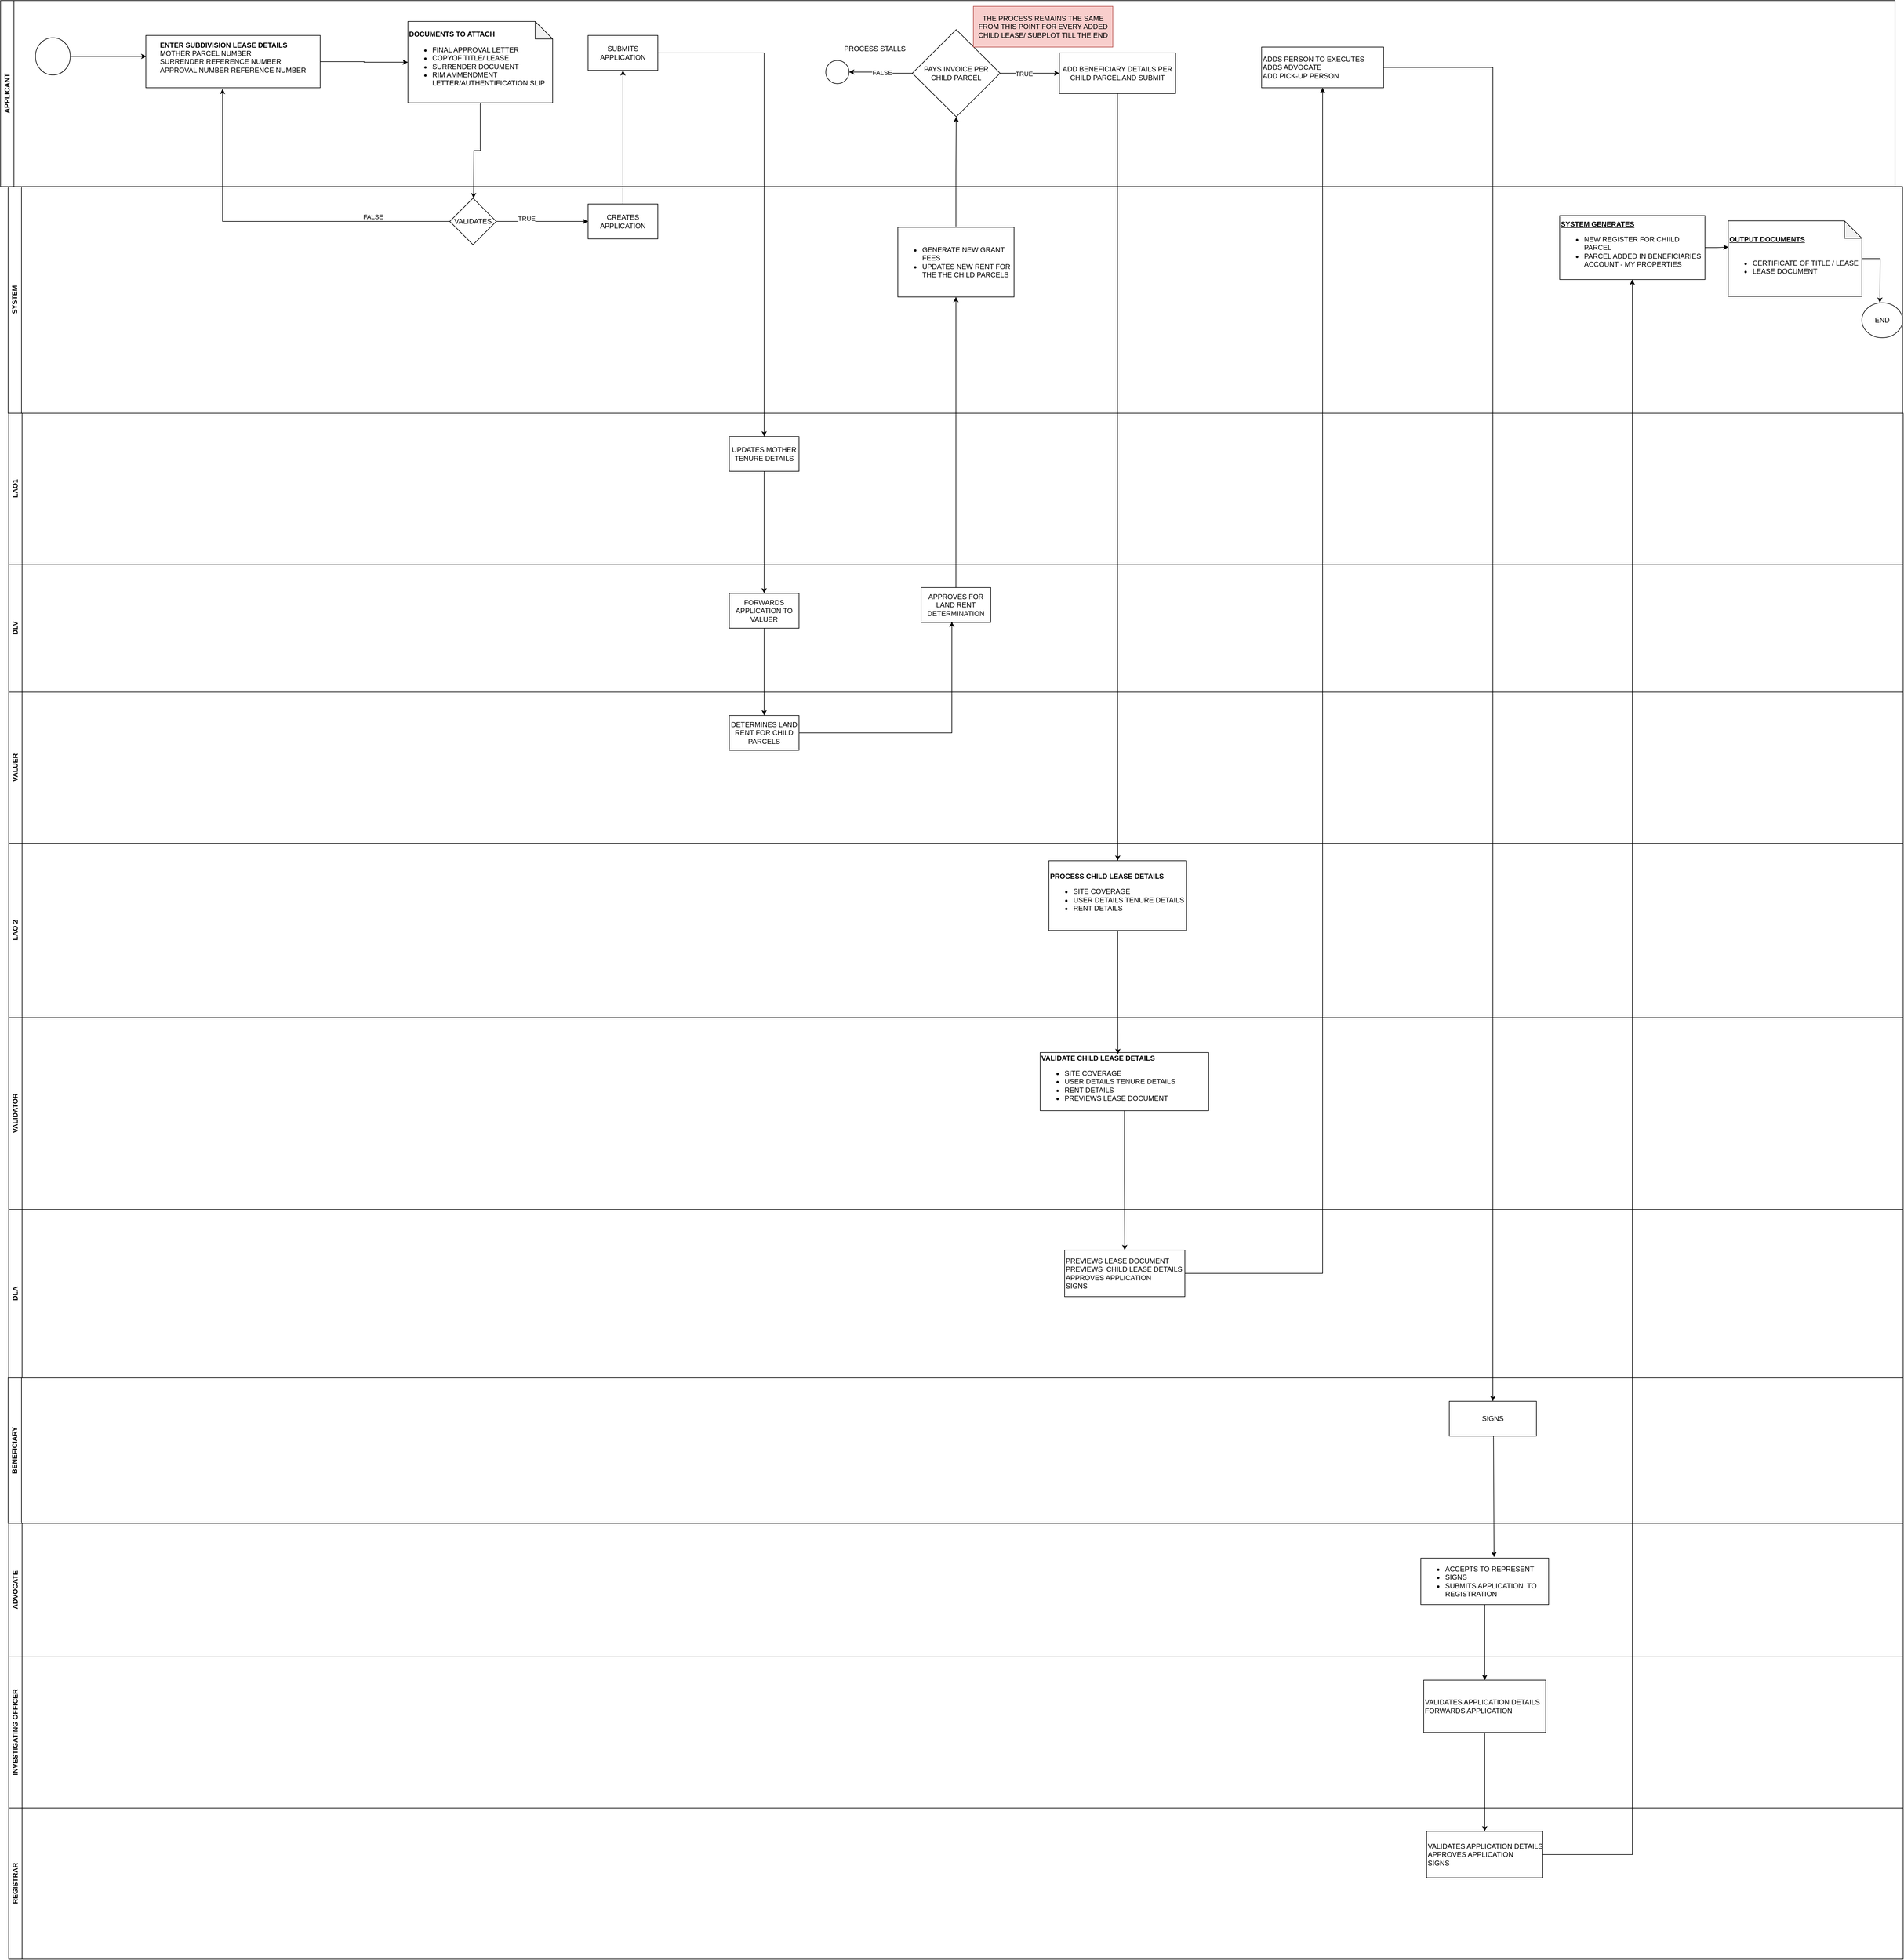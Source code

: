 <mxfile version="24.7.1" type="github">
  <diagram name="Page-1" id="Zl4C3BNEzXSKGUtth-ze">
    <mxGraphModel dx="2269" dy="1177" grid="1" gridSize="10" guides="1" tooltips="1" connect="1" arrows="1" fold="1" page="0" pageScale="1" pageWidth="850" pageHeight="1100" math="0" shadow="0">
      <root>
        <mxCell id="0" />
        <mxCell id="1" parent="0" />
        <mxCell id="aXXH4iKzUsE8doVPlkFe-1" value="APPLICANT" style="swimlane;horizontal=0;whiteSpace=wrap;html=1;startSize=23;" parent="1" vertex="1">
          <mxGeometry x="126" y="60" width="3260" height="320" as="geometry" />
        </mxCell>
        <mxCell id="aXXH4iKzUsE8doVPlkFe-2" value="&lt;div style=&quot;text-align: left;&quot;&gt;&lt;b style=&quot;background-color: initial;&quot;&gt;ENTER SUBDIVISION LEASE DETAILS&lt;/b&gt;&lt;/div&gt;&lt;div&gt;&lt;div style=&quot;text-align: left;&quot;&gt;&lt;span style=&quot;background-color: initial;&quot;&gt;MOTHER PARCEL NUMBER&lt;/span&gt;&lt;/div&gt;&lt;div&gt;&lt;div style=&quot;text-align: left;&quot;&gt;&lt;span style=&quot;background-color: initial;&quot;&gt;SURRENDER REFERENCE NUMBER&lt;/span&gt;&lt;/div&gt;&lt;div style=&quot;text-align: left;&quot;&gt;APPROVAL NUMBER REFERENCE NUMBER&lt;/div&gt;&lt;div&gt;&lt;br&gt;&lt;/div&gt;&lt;/div&gt;&lt;/div&gt;" style="whiteSpace=wrap;html=1;" parent="aXXH4iKzUsE8doVPlkFe-1" vertex="1">
          <mxGeometry x="250" y="60" width="300" height="90" as="geometry" />
        </mxCell>
        <mxCell id="aXXH4iKzUsE8doVPlkFe-5" value="&lt;b&gt;DOCUMENTS TO ATTACH&lt;/b&gt;&lt;div&gt;&lt;ul&gt;&lt;li&gt;FINAL APPROVAL LETTER&lt;/li&gt;&lt;li&gt;COPYOF TITLE/ LEASE&lt;/li&gt;&lt;li&gt;SURRENDER DOCUMENT&lt;/li&gt;&lt;li&gt;RIM AMMENDMENT LETTER/AUTHENTIFICATION SLIP&lt;/li&gt;&lt;/ul&gt;&lt;/div&gt;" style="shape=note;whiteSpace=wrap;html=1;backgroundOutline=1;darkOpacity=0.05;align=left;" parent="aXXH4iKzUsE8doVPlkFe-1" vertex="1">
          <mxGeometry x="701" y="36" width="249" height="140" as="geometry" />
        </mxCell>
        <mxCell id="aXXH4iKzUsE8doVPlkFe-3" value="" style="ellipse;whiteSpace=wrap;html=1;" parent="aXXH4iKzUsE8doVPlkFe-1" vertex="1">
          <mxGeometry x="60" y="64" width="60" height="64" as="geometry" />
        </mxCell>
        <mxCell id="aXXH4iKzUsE8doVPlkFe-4" style="edgeStyle=orthogonalEdgeStyle;rounded=0;orthogonalLoop=1;jettySize=auto;html=1;entryX=0.003;entryY=0.4;entryDx=0;entryDy=0;entryPerimeter=0;" parent="aXXH4iKzUsE8doVPlkFe-1" source="aXXH4iKzUsE8doVPlkFe-3" target="aXXH4iKzUsE8doVPlkFe-2" edge="1">
          <mxGeometry relative="1" as="geometry" />
        </mxCell>
        <mxCell id="aXXH4iKzUsE8doVPlkFe-6" style="edgeStyle=orthogonalEdgeStyle;rounded=0;orthogonalLoop=1;jettySize=auto;html=1;entryX=0;entryY=0.5;entryDx=0;entryDy=0;entryPerimeter=0;" parent="aXXH4iKzUsE8doVPlkFe-1" source="aXXH4iKzUsE8doVPlkFe-2" target="aXXH4iKzUsE8doVPlkFe-5" edge="1">
          <mxGeometry relative="1" as="geometry" />
        </mxCell>
        <mxCell id="aXXH4iKzUsE8doVPlkFe-33" style="edgeStyle=orthogonalEdgeStyle;rounded=0;orthogonalLoop=1;jettySize=auto;html=1;entryX=1;entryY=0.5;entryDx=0;entryDy=0;" parent="aXXH4iKzUsE8doVPlkFe-1" source="aXXH4iKzUsE8doVPlkFe-30" target="aXXH4iKzUsE8doVPlkFe-32" edge="1">
          <mxGeometry relative="1" as="geometry" />
        </mxCell>
        <mxCell id="aXXH4iKzUsE8doVPlkFe-68" value="FALSE" style="edgeLabel;html=1;align=center;verticalAlign=middle;resizable=0;points=[];" parent="aXXH4iKzUsE8doVPlkFe-33" vertex="1" connectable="0">
          <mxGeometry x="-0.052" y="-1" relative="1" as="geometry">
            <mxPoint as="offset" />
          </mxGeometry>
        </mxCell>
        <mxCell id="aXXH4iKzUsE8doVPlkFe-30" value="PAYS INVOICE PER CHILD PARCEL" style="rhombus;whiteSpace=wrap;html=1;" parent="aXXH4iKzUsE8doVPlkFe-1" vertex="1">
          <mxGeometry x="1569" y="50" width="151" height="150" as="geometry" />
        </mxCell>
        <mxCell id="aXXH4iKzUsE8doVPlkFe-32" value="" style="ellipse;whiteSpace=wrap;html=1;" parent="aXXH4iKzUsE8doVPlkFe-1" vertex="1">
          <mxGeometry x="1420" y="103" width="40" height="40" as="geometry" />
        </mxCell>
        <mxCell id="aXXH4iKzUsE8doVPlkFe-48" value="ADDS PERSON TO EXECUTES&lt;div&gt;ADDS ADVOCATE&lt;/div&gt;&lt;div&gt;ADD PICK-UP PERSON&lt;/div&gt;" style="whiteSpace=wrap;html=1;align=left;" parent="aXXH4iKzUsE8doVPlkFe-1" vertex="1">
          <mxGeometry x="2170" y="80" width="210" height="70" as="geometry" />
        </mxCell>
        <mxCell id="aXXH4iKzUsE8doVPlkFe-36" value="ADD BENEFICIARY DETAILS PER CHILD PARCEL AND SUBMIT" style="whiteSpace=wrap;html=1;" parent="aXXH4iKzUsE8doVPlkFe-1" vertex="1">
          <mxGeometry x="1822" y="90" width="200" height="70" as="geometry" />
        </mxCell>
        <mxCell id="aXXH4iKzUsE8doVPlkFe-38" style="edgeStyle=orthogonalEdgeStyle;rounded=0;orthogonalLoop=1;jettySize=auto;html=1;entryX=0;entryY=0.5;entryDx=0;entryDy=0;" parent="aXXH4iKzUsE8doVPlkFe-1" source="aXXH4iKzUsE8doVPlkFe-30" target="aXXH4iKzUsE8doVPlkFe-36" edge="1">
          <mxGeometry relative="1" as="geometry" />
        </mxCell>
        <mxCell id="aXXH4iKzUsE8doVPlkFe-69" value="TRUE" style="edgeLabel;html=1;align=center;verticalAlign=middle;resizable=0;points=[];" parent="aXXH4iKzUsE8doVPlkFe-38" vertex="1" connectable="0">
          <mxGeometry x="-0.195" y="-1" relative="1" as="geometry">
            <mxPoint as="offset" />
          </mxGeometry>
        </mxCell>
        <mxCell id="QgehIoc3r6LM3J0oTbqX-1" value="THE PROCESS REMAINS THE SAME FROM THIS POINT FOR EVERY ADDED CHILD LEASE/ SUBPLOT TILL THE END" style="whiteSpace=wrap;html=1;fillColor=#f8cecc;strokeColor=#b85450;" vertex="1" parent="aXXH4iKzUsE8doVPlkFe-1">
          <mxGeometry x="1674" y="10" width="240" height="70" as="geometry" />
        </mxCell>
        <mxCell id="aXXH4iKzUsE8doVPlkFe-7" value="SYSTEM" style="swimlane;horizontal=0;whiteSpace=wrap;html=1;" parent="1" vertex="1">
          <mxGeometry x="139" y="380" width="3260" height="390" as="geometry" />
        </mxCell>
        <mxCell id="aXXH4iKzUsE8doVPlkFe-8" value="CREATES APPLICATION" style="whiteSpace=wrap;html=1;" parent="aXXH4iKzUsE8doVPlkFe-7" vertex="1">
          <mxGeometry x="998" y="30" width="120" height="60" as="geometry" />
        </mxCell>
        <mxCell id="aXXH4iKzUsE8doVPlkFe-21" value="" style="edgeStyle=orthogonalEdgeStyle;rounded=0;orthogonalLoop=1;jettySize=auto;html=1;" parent="aXXH4iKzUsE8doVPlkFe-7" source="aXXH4iKzUsE8doVPlkFe-18" target="aXXH4iKzUsE8doVPlkFe-8" edge="1">
          <mxGeometry relative="1" as="geometry" />
        </mxCell>
        <mxCell id="aXXH4iKzUsE8doVPlkFe-22" value="TRUE" style="edgeLabel;html=1;align=center;verticalAlign=middle;resizable=0;points=[];" parent="aXXH4iKzUsE8doVPlkFe-21" vertex="1" connectable="0">
          <mxGeometry x="-0.35" y="5" relative="1" as="geometry">
            <mxPoint as="offset" />
          </mxGeometry>
        </mxCell>
        <mxCell id="aXXH4iKzUsE8doVPlkFe-18" value="VALIDATES" style="rhombus;whiteSpace=wrap;html=1;" parent="aXXH4iKzUsE8doVPlkFe-7" vertex="1">
          <mxGeometry x="760" y="20" width="80" height="80" as="geometry" />
        </mxCell>
        <mxCell id="QgehIoc3r6LM3J0oTbqX-4" style="edgeStyle=orthogonalEdgeStyle;rounded=0;orthogonalLoop=1;jettySize=auto;html=1;" edge="1" parent="aXXH4iKzUsE8doVPlkFe-7" source="aXXH4iKzUsE8doVPlkFe-67">
          <mxGeometry relative="1" as="geometry">
            <mxPoint x="3221" y="200" as="targetPoint" />
          </mxGeometry>
        </mxCell>
        <mxCell id="aXXH4iKzUsE8doVPlkFe-67" value="&lt;u&gt;&lt;b&gt;OUTPUT DOCUMENTS&lt;/b&gt;&lt;/u&gt;&lt;div&gt;&lt;b&gt;&lt;u&gt;&lt;br&gt;&lt;/u&gt;&lt;/b&gt;&lt;div&gt;&lt;ul&gt;&lt;li&gt;CERTIFICATE OF TITLE / LEASE&lt;/li&gt;&lt;li&gt;LEASE DOCUMENT&lt;/li&gt;&lt;/ul&gt;&lt;/div&gt;&lt;/div&gt;" style="shape=note;whiteSpace=wrap;html=1;backgroundOutline=1;darkOpacity=0.05;align=left;" parent="aXXH4iKzUsE8doVPlkFe-7" vertex="1">
          <mxGeometry x="2960" y="59" width="230" height="130" as="geometry" />
        </mxCell>
        <mxCell id="aXXH4iKzUsE8doVPlkFe-66" value="&lt;div&gt;&lt;u&gt;&lt;b&gt;SYSTEM GENERATES&lt;/b&gt;&lt;/u&gt;&lt;/div&gt;&lt;div&gt;&lt;ul&gt;&lt;li&gt;&lt;span style=&quot;background-color: initial;&quot;&gt;NEW REGISTER FOR CHIILD PARCEL&lt;/span&gt;&lt;/li&gt;&lt;li&gt;&lt;span style=&quot;background-color: initial;&quot;&gt;PARCEL ADDED IN BENEFICIARIES ACCOUNT - MY PROPERTIES&lt;/span&gt;&lt;/li&gt;&lt;/ul&gt;&lt;/div&gt;" style="whiteSpace=wrap;html=1;align=left;" parent="aXXH4iKzUsE8doVPlkFe-7" vertex="1">
          <mxGeometry x="2670" y="50" width="250" height="110" as="geometry" />
        </mxCell>
        <mxCell id="aXXH4iKzUsE8doVPlkFe-71" style="edgeStyle=orthogonalEdgeStyle;rounded=0;orthogonalLoop=1;jettySize=auto;html=1;entryX=0.002;entryY=0.347;entryDx=0;entryDy=0;entryPerimeter=0;" parent="aXXH4iKzUsE8doVPlkFe-7" source="aXXH4iKzUsE8doVPlkFe-66" target="aXXH4iKzUsE8doVPlkFe-67" edge="1">
          <mxGeometry relative="1" as="geometry" />
        </mxCell>
        <mxCell id="aXXH4iKzUsE8doVPlkFe-29" value="&lt;ul&gt;&lt;li&gt;GENERATE NEW GRANT FEES&lt;/li&gt;&lt;li&gt;UPDATES NEW RENT FOR THE THE CHILD PARCELS&lt;/li&gt;&lt;/ul&gt;" style="whiteSpace=wrap;html=1;align=left;" parent="aXXH4iKzUsE8doVPlkFe-7" vertex="1">
          <mxGeometry x="1531" y="70" width="200" height="120" as="geometry" />
        </mxCell>
        <mxCell id="QgehIoc3r6LM3J0oTbqX-2" value="END" style="ellipse;whiteSpace=wrap;html=1;" vertex="1" parent="aXXH4iKzUsE8doVPlkFe-7">
          <mxGeometry x="3190" y="200" width="70" height="60" as="geometry" />
        </mxCell>
        <mxCell id="aXXH4iKzUsE8doVPlkFe-9" value="LAO1" style="swimlane;horizontal=0;whiteSpace=wrap;html=1;" parent="1" vertex="1">
          <mxGeometry x="140" y="770" width="3260" height="260" as="geometry" />
        </mxCell>
        <mxCell id="aXXH4iKzUsE8doVPlkFe-10" value="UPDATES MOTHER TENURE DETAILS" style="whiteSpace=wrap;html=1;" parent="aXXH4iKzUsE8doVPlkFe-9" vertex="1">
          <mxGeometry x="1240" y="40" width="120" height="60" as="geometry" />
        </mxCell>
        <mxCell id="aXXH4iKzUsE8doVPlkFe-11" value="DLV" style="swimlane;horizontal=0;whiteSpace=wrap;html=1;" parent="1" vertex="1">
          <mxGeometry x="140" y="1030" width="3260" height="220" as="geometry" />
        </mxCell>
        <mxCell id="aXXH4iKzUsE8doVPlkFe-15" value="APPROVES FOR LAND RENT DETERMINATION" style="whiteSpace=wrap;html=1;" parent="aXXH4iKzUsE8doVPlkFe-11" vertex="1">
          <mxGeometry x="1570" y="40" width="120" height="60" as="geometry" />
        </mxCell>
        <mxCell id="aXXH4iKzUsE8doVPlkFe-12" value="FORWARDS APPLICATION TO VALUER" style="whiteSpace=wrap;html=1;" parent="aXXH4iKzUsE8doVPlkFe-11" vertex="1">
          <mxGeometry x="1240" y="50" width="120" height="60" as="geometry" />
        </mxCell>
        <mxCell id="aXXH4iKzUsE8doVPlkFe-13" value="VALUER" style="swimlane;horizontal=0;whiteSpace=wrap;html=1;" parent="1" vertex="1">
          <mxGeometry x="140" y="1250" width="3260" height="260" as="geometry" />
        </mxCell>
        <mxCell id="aXXH4iKzUsE8doVPlkFe-14" value="DETERMINES LAND RENT FOR CHILD PARCELS" style="whiteSpace=wrap;html=1;" parent="aXXH4iKzUsE8doVPlkFe-13" vertex="1">
          <mxGeometry x="1240" y="40" width="120" height="60" as="geometry" />
        </mxCell>
        <mxCell id="aXXH4iKzUsE8doVPlkFe-16" style="edgeStyle=orthogonalEdgeStyle;rounded=0;orthogonalLoop=1;jettySize=auto;html=1;" parent="1" source="aXXH4iKzUsE8doVPlkFe-5" edge="1">
          <mxGeometry relative="1" as="geometry">
            <mxPoint x="940" y="400" as="targetPoint" />
          </mxGeometry>
        </mxCell>
        <mxCell id="aXXH4iKzUsE8doVPlkFe-19" style="edgeStyle=orthogonalEdgeStyle;rounded=0;orthogonalLoop=1;jettySize=auto;html=1;entryX=0.44;entryY=1.022;entryDx=0;entryDy=0;entryPerimeter=0;" parent="1" source="aXXH4iKzUsE8doVPlkFe-18" target="aXXH4iKzUsE8doVPlkFe-2" edge="1">
          <mxGeometry relative="1" as="geometry" />
        </mxCell>
        <mxCell id="aXXH4iKzUsE8doVPlkFe-20" value="FALSE" style="edgeLabel;html=1;align=center;verticalAlign=middle;resizable=0;points=[];" parent="aXXH4iKzUsE8doVPlkFe-19" vertex="1" connectable="0">
          <mxGeometry x="-0.574" y="-8" relative="1" as="geometry">
            <mxPoint as="offset" />
          </mxGeometry>
        </mxCell>
        <mxCell id="aXXH4iKzUsE8doVPlkFe-27" style="edgeStyle=orthogonalEdgeStyle;rounded=0;orthogonalLoop=1;jettySize=auto;html=1;entryX=0.5;entryY=0;entryDx=0;entryDy=0;" parent="1" source="aXXH4iKzUsE8doVPlkFe-23" target="aXXH4iKzUsE8doVPlkFe-10" edge="1">
          <mxGeometry relative="1" as="geometry" />
        </mxCell>
        <mxCell id="aXXH4iKzUsE8doVPlkFe-23" value="SUBMITS APPLICATION" style="whiteSpace=wrap;html=1;" parent="1" vertex="1">
          <mxGeometry x="1137" y="120" width="120" height="60" as="geometry" />
        </mxCell>
        <mxCell id="aXXH4iKzUsE8doVPlkFe-24" style="edgeStyle=orthogonalEdgeStyle;rounded=0;orthogonalLoop=1;jettySize=auto;html=1;entryX=0.5;entryY=1;entryDx=0;entryDy=0;" parent="1" source="aXXH4iKzUsE8doVPlkFe-8" target="aXXH4iKzUsE8doVPlkFe-23" edge="1">
          <mxGeometry relative="1" as="geometry" />
        </mxCell>
        <mxCell id="aXXH4iKzUsE8doVPlkFe-25" style="edgeStyle=orthogonalEdgeStyle;rounded=0;orthogonalLoop=1;jettySize=auto;html=1;entryX=0.5;entryY=0;entryDx=0;entryDy=0;" parent="1" source="aXXH4iKzUsE8doVPlkFe-12" target="aXXH4iKzUsE8doVPlkFe-14" edge="1">
          <mxGeometry relative="1" as="geometry" />
        </mxCell>
        <mxCell id="aXXH4iKzUsE8doVPlkFe-26" style="edgeStyle=orthogonalEdgeStyle;rounded=0;orthogonalLoop=1;jettySize=auto;html=1;entryX=0.5;entryY=0;entryDx=0;entryDy=0;" parent="1" source="aXXH4iKzUsE8doVPlkFe-10" target="aXXH4iKzUsE8doVPlkFe-12" edge="1">
          <mxGeometry relative="1" as="geometry" />
        </mxCell>
        <mxCell id="aXXH4iKzUsE8doVPlkFe-28" style="edgeStyle=orthogonalEdgeStyle;rounded=0;orthogonalLoop=1;jettySize=auto;html=1;entryX=0.442;entryY=0.983;entryDx=0;entryDy=0;entryPerimeter=0;" parent="1" source="aXXH4iKzUsE8doVPlkFe-14" target="aXXH4iKzUsE8doVPlkFe-15" edge="1">
          <mxGeometry relative="1" as="geometry" />
        </mxCell>
        <mxCell id="aXXH4iKzUsE8doVPlkFe-37" style="edgeStyle=orthogonalEdgeStyle;rounded=0;orthogonalLoop=1;jettySize=auto;html=1;entryX=0.5;entryY=1;entryDx=0;entryDy=0;" parent="1" source="aXXH4iKzUsE8doVPlkFe-29" target="aXXH4iKzUsE8doVPlkFe-30" edge="1">
          <mxGeometry relative="1" as="geometry" />
        </mxCell>
        <mxCell id="aXXH4iKzUsE8doVPlkFe-34" value="PROCESS STALLS" style="text;html=1;align=center;verticalAlign=middle;resizable=0;points=[];autosize=1;strokeColor=none;fillColor=none;" parent="1" vertex="1">
          <mxGeometry x="1565" y="128" width="130" height="30" as="geometry" />
        </mxCell>
        <mxCell id="aXXH4iKzUsE8doVPlkFe-35" style="edgeStyle=orthogonalEdgeStyle;rounded=0;orthogonalLoop=1;jettySize=auto;html=1;" parent="1" source="aXXH4iKzUsE8doVPlkFe-15" target="aXXH4iKzUsE8doVPlkFe-29" edge="1">
          <mxGeometry relative="1" as="geometry" />
        </mxCell>
        <mxCell id="aXXH4iKzUsE8doVPlkFe-43" style="edgeStyle=orthogonalEdgeStyle;rounded=0;orthogonalLoop=1;jettySize=auto;html=1;entryX=0.5;entryY=0;entryDx=0;entryDy=0;" parent="1" source="aXXH4iKzUsE8doVPlkFe-36" target="aXXH4iKzUsE8doVPlkFe-40" edge="1">
          <mxGeometry relative="1" as="geometry" />
        </mxCell>
        <mxCell id="aXXH4iKzUsE8doVPlkFe-39" value="LAO 2" style="swimlane;horizontal=0;whiteSpace=wrap;html=1;" parent="1" vertex="1">
          <mxGeometry x="140" y="1510" width="3260" height="300" as="geometry" />
        </mxCell>
        <mxCell id="aXXH4iKzUsE8doVPlkFe-40" value="&lt;span style=&quot;background-color: initial;&quot;&gt;&lt;b&gt;PROCESS CHILD LEASE DETAILS&lt;/b&gt;&lt;/span&gt;&lt;ul&gt;&lt;li&gt;&lt;span style=&quot;background-color: initial;&quot;&gt;SITE COVERAGE&lt;/span&gt;&lt;/li&gt;&lt;li&gt;&lt;span style=&quot;background-color: initial;&quot;&gt;USER DETAILS TENURE DETAILS&lt;/span&gt;&lt;/li&gt;&lt;li&gt;&lt;span style=&quot;background-color: initial;&quot;&gt;RENT DETAILS&lt;/span&gt;&lt;/li&gt;&lt;/ul&gt;" style="whiteSpace=wrap;html=1;align=left;" parent="1" vertex="1">
          <mxGeometry x="1930" y="1540" width="237" height="120" as="geometry" />
        </mxCell>
        <mxCell id="aXXH4iKzUsE8doVPlkFe-41" value="VALIDATOR" style="swimlane;horizontal=0;whiteSpace=wrap;html=1;" parent="1" vertex="1">
          <mxGeometry x="140" y="1810" width="3260" height="330" as="geometry" />
        </mxCell>
        <mxCell id="aXXH4iKzUsE8doVPlkFe-42" value="&lt;span style=&quot;background-color: initial;&quot;&gt;&lt;b&gt;VALIDATE CHILD LEASE DETAILS&lt;/b&gt;&lt;/span&gt;&lt;br&gt;&lt;ul&gt;&lt;li&gt;&lt;span style=&quot;background-color: initial;&quot;&gt;SITE COVERAGE&lt;/span&gt;&lt;/li&gt;&lt;li&gt;&lt;span style=&quot;background-color: initial;&quot;&gt;USER DETAILS TENURE DETAILS&lt;/span&gt;&lt;/li&gt;&lt;li&gt;&lt;span style=&quot;background-color: initial;&quot;&gt;RENT DETAILS&lt;/span&gt;&lt;/li&gt;&lt;li&gt;&lt;span style=&quot;background-color: initial;&quot;&gt;PREVIEWS LEASE DOCUMENT&lt;/span&gt;&lt;/li&gt;&lt;/ul&gt;" style="whiteSpace=wrap;html=1;align=left;" parent="aXXH4iKzUsE8doVPlkFe-41" vertex="1">
          <mxGeometry x="1775" y="60" width="290" height="100" as="geometry" />
        </mxCell>
        <mxCell id="aXXH4iKzUsE8doVPlkFe-44" value="DLA" style="swimlane;horizontal=0;whiteSpace=wrap;html=1;" parent="1" vertex="1">
          <mxGeometry x="140" y="2140" width="3260" height="290" as="geometry" />
        </mxCell>
        <mxCell id="aXXH4iKzUsE8doVPlkFe-49" style="edgeStyle=orthogonalEdgeStyle;rounded=0;orthogonalLoop=1;jettySize=auto;html=1;entryX=0.5;entryY=1;entryDx=0;entryDy=0;" parent="1" source="aXXH4iKzUsE8doVPlkFe-45" target="aXXH4iKzUsE8doVPlkFe-48" edge="1">
          <mxGeometry relative="1" as="geometry" />
        </mxCell>
        <mxCell id="aXXH4iKzUsE8doVPlkFe-45" value="&lt;div&gt;PREVIEWS LEASE DOCUMENT&lt;/div&gt;&lt;div&gt;PREVIEWS&amp;nbsp; CHILD LEASE DETAILS&lt;/div&gt;APPROVES APPLICATION&lt;div&gt;SIGNS&lt;/div&gt;" style="whiteSpace=wrap;html=1;align=left;" parent="1" vertex="1">
          <mxGeometry x="1957" y="2210" width="207" height="80" as="geometry" />
        </mxCell>
        <mxCell id="aXXH4iKzUsE8doVPlkFe-46" style="edgeStyle=orthogonalEdgeStyle;rounded=0;orthogonalLoop=1;jettySize=auto;html=1;entryX=0.5;entryY=0;entryDx=0;entryDy=0;" parent="1" source="aXXH4iKzUsE8doVPlkFe-42" target="aXXH4iKzUsE8doVPlkFe-45" edge="1">
          <mxGeometry relative="1" as="geometry" />
        </mxCell>
        <mxCell id="aXXH4iKzUsE8doVPlkFe-47" style="edgeStyle=orthogonalEdgeStyle;rounded=0;orthogonalLoop=1;jettySize=auto;html=1;entryX=0.461;entryY=0.027;entryDx=0;entryDy=0;entryPerimeter=0;" parent="1" source="aXXH4iKzUsE8doVPlkFe-40" target="aXXH4iKzUsE8doVPlkFe-42" edge="1">
          <mxGeometry relative="1" as="geometry" />
        </mxCell>
        <mxCell id="aXXH4iKzUsE8doVPlkFe-51" value="BENEFICIARY" style="swimlane;horizontal=0;whiteSpace=wrap;html=1;" parent="1" vertex="1">
          <mxGeometry x="139" y="2430" width="3261" height="250" as="geometry" />
        </mxCell>
        <mxCell id="aXXH4iKzUsE8doVPlkFe-54" value="SIGNS" style="whiteSpace=wrap;html=1;" parent="aXXH4iKzUsE8doVPlkFe-51" vertex="1">
          <mxGeometry x="2480" y="40" width="150" height="60" as="geometry" />
        </mxCell>
        <mxCell id="aXXH4iKzUsE8doVPlkFe-53" value="ADVOCATE" style="swimlane;horizontal=0;whiteSpace=wrap;html=1;" parent="1" vertex="1">
          <mxGeometry x="140" y="2680" width="3260" height="230" as="geometry" />
        </mxCell>
        <mxCell id="aXXH4iKzUsE8doVPlkFe-55" value="&lt;ul&gt;&lt;li&gt;ACCEPTS TO REPRESENT&lt;/li&gt;&lt;li&gt;SIGNS&lt;/li&gt;&lt;li&gt;SUBMITS APPLICATION&amp;nbsp; TO REGISTRATION&lt;/li&gt;&lt;/ul&gt;" style="whiteSpace=wrap;html=1;align=left;" parent="aXXH4iKzUsE8doVPlkFe-53" vertex="1">
          <mxGeometry x="2430" y="60" width="220" height="80" as="geometry" />
        </mxCell>
        <mxCell id="aXXH4iKzUsE8doVPlkFe-56" style="edgeStyle=orthogonalEdgeStyle;rounded=0;orthogonalLoop=1;jettySize=auto;html=1;entryX=0.5;entryY=0;entryDx=0;entryDy=0;" parent="1" source="aXXH4iKzUsE8doVPlkFe-48" target="aXXH4iKzUsE8doVPlkFe-54" edge="1">
          <mxGeometry relative="1" as="geometry" />
        </mxCell>
        <mxCell id="aXXH4iKzUsE8doVPlkFe-57" style="edgeStyle=orthogonalEdgeStyle;rounded=0;orthogonalLoop=1;jettySize=auto;html=1;entryX=0.573;entryY=-0.022;entryDx=0;entryDy=0;entryPerimeter=0;" parent="1" target="aXXH4iKzUsE8doVPlkFe-55" edge="1">
          <mxGeometry relative="1" as="geometry">
            <mxPoint x="2695.053" y="2530.0" as="sourcePoint" />
            <mxPoint x="2691" y="2710" as="targetPoint" />
          </mxGeometry>
        </mxCell>
        <mxCell id="aXXH4iKzUsE8doVPlkFe-59" value="INVESTIGATING OFFICER" style="swimlane;horizontal=0;whiteSpace=wrap;html=1;startSize=23;" parent="1" vertex="1">
          <mxGeometry x="140" y="2910" width="3260" height="260" as="geometry" />
        </mxCell>
        <mxCell id="aXXH4iKzUsE8doVPlkFe-61" value="VALIDATES APPLICATION DETAILS&lt;div&gt;FORWARDS APPLICATION&lt;/div&gt;" style="whiteSpace=wrap;html=1;align=left;" parent="aXXH4iKzUsE8doVPlkFe-59" vertex="1">
          <mxGeometry x="2435" y="40" width="210" height="90" as="geometry" />
        </mxCell>
        <mxCell id="aXXH4iKzUsE8doVPlkFe-60" value="REGISTRAR" style="swimlane;horizontal=0;whiteSpace=wrap;html=1;" parent="1" vertex="1">
          <mxGeometry x="140" y="3170" width="3260" height="260" as="geometry" />
        </mxCell>
        <mxCell id="aXXH4iKzUsE8doVPlkFe-70" style="edgeStyle=orthogonalEdgeStyle;rounded=0;orthogonalLoop=1;jettySize=auto;html=1;" parent="1" source="aXXH4iKzUsE8doVPlkFe-62" target="aXXH4iKzUsE8doVPlkFe-66" edge="1">
          <mxGeometry relative="1" as="geometry" />
        </mxCell>
        <mxCell id="aXXH4iKzUsE8doVPlkFe-62" value="VALIDATES APPLICATION DETAILS&lt;div&gt;APPROVES APPLICATION&lt;/div&gt;&lt;div&gt;SIGNS&lt;/div&gt;" style="whiteSpace=wrap;html=1;align=left;" parent="1" vertex="1">
          <mxGeometry x="2580" y="3210" width="200" height="80" as="geometry" />
        </mxCell>
        <mxCell id="aXXH4iKzUsE8doVPlkFe-63" style="edgeStyle=orthogonalEdgeStyle;rounded=0;orthogonalLoop=1;jettySize=auto;html=1;entryX=0.5;entryY=0;entryDx=0;entryDy=0;" parent="1" source="aXXH4iKzUsE8doVPlkFe-55" target="aXXH4iKzUsE8doVPlkFe-61" edge="1">
          <mxGeometry relative="1" as="geometry" />
        </mxCell>
        <mxCell id="aXXH4iKzUsE8doVPlkFe-64" style="edgeStyle=orthogonalEdgeStyle;rounded=0;orthogonalLoop=1;jettySize=auto;html=1;entryX=0.5;entryY=0;entryDx=0;entryDy=0;" parent="1" source="aXXH4iKzUsE8doVPlkFe-61" target="aXXH4iKzUsE8doVPlkFe-62" edge="1">
          <mxGeometry relative="1" as="geometry" />
        </mxCell>
      </root>
    </mxGraphModel>
  </diagram>
</mxfile>
